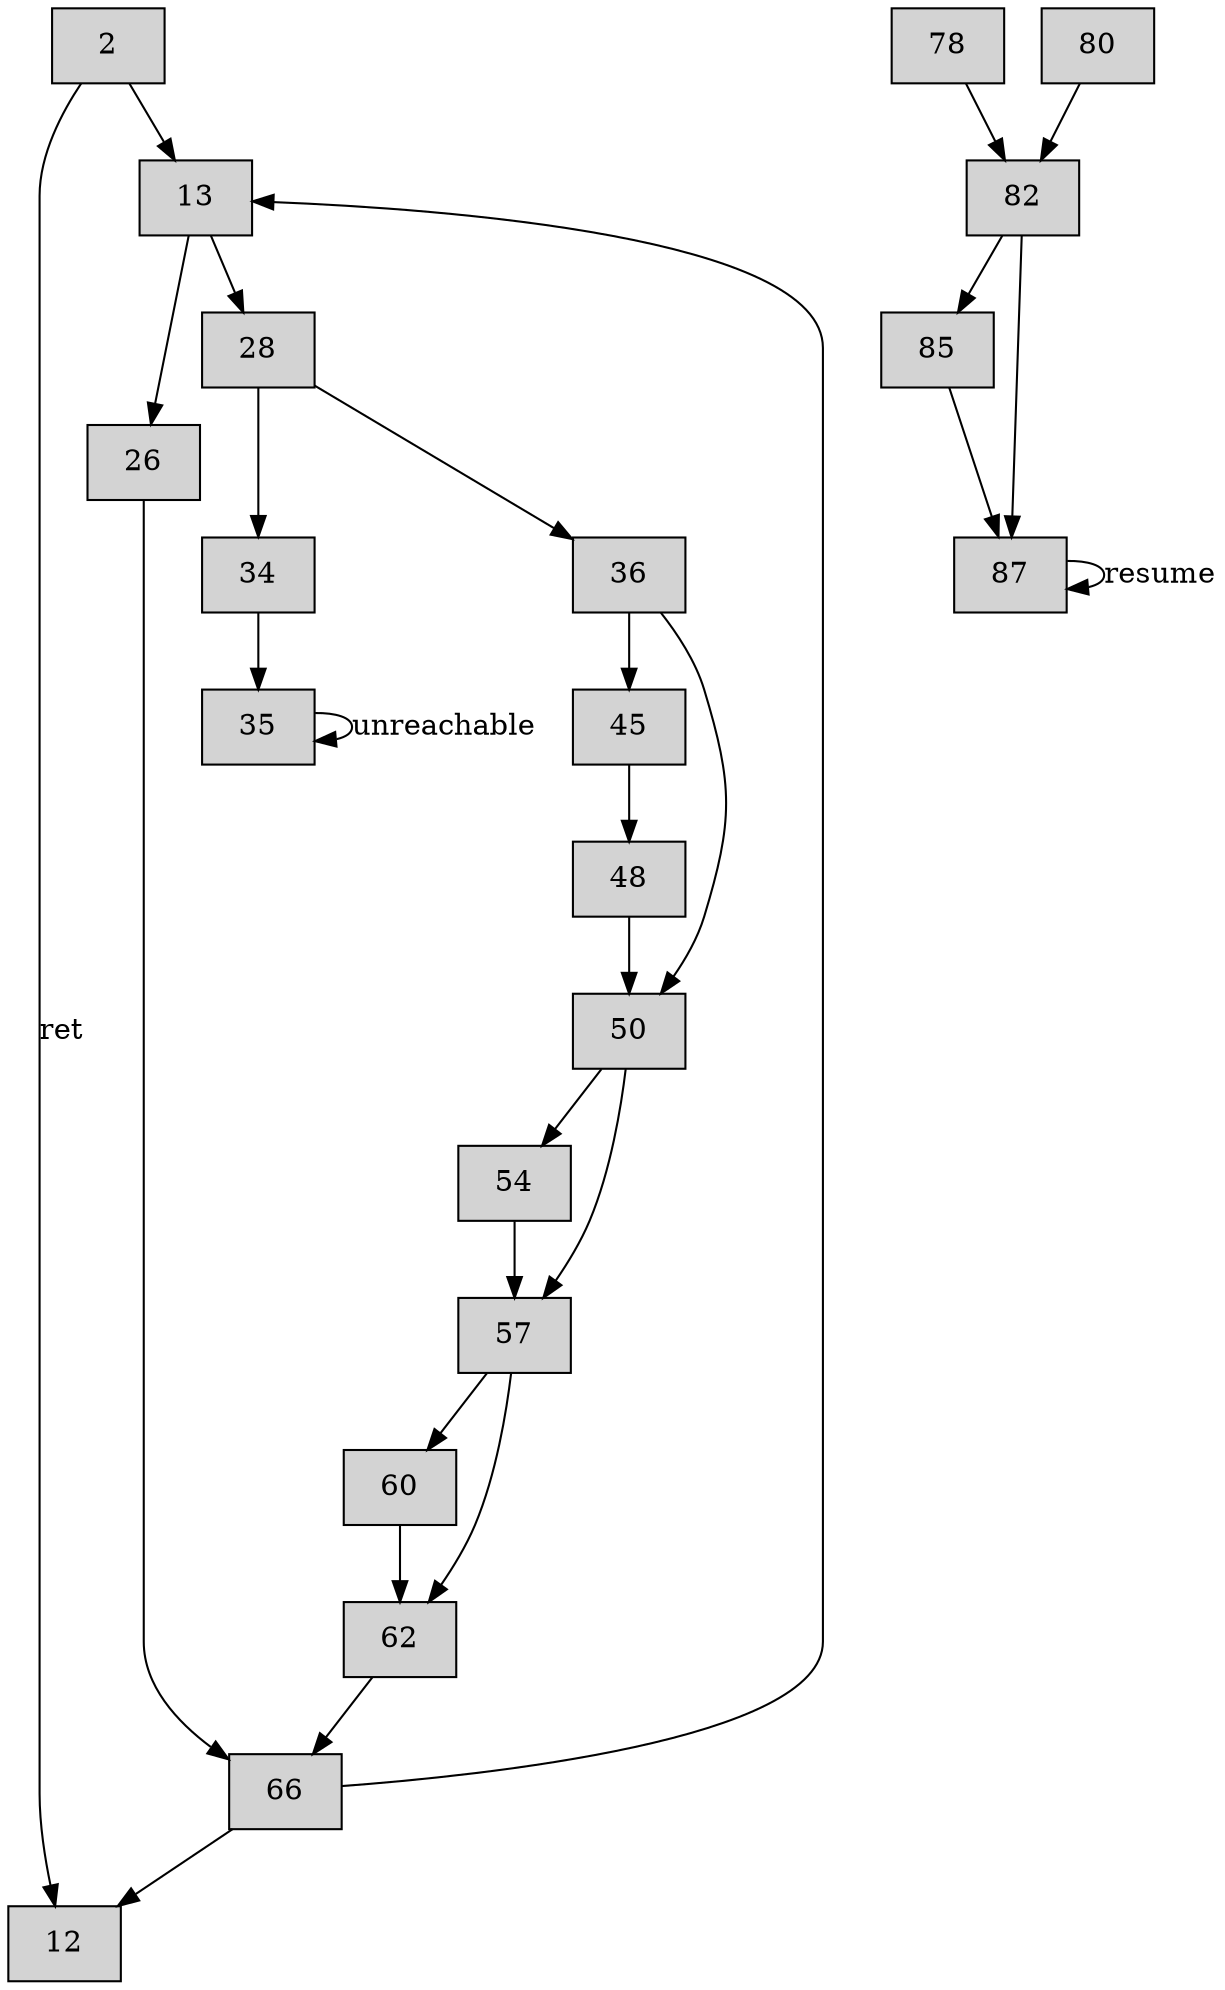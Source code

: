 digraph CFG {
    node [shape=box, style=filled];

    // Nodes
    start [label="2"];
    node12 [label="12"];
    node13 [label="13"];
    node26 [label="26"];
    node28 [label="28"];
    node34 [label="34"];
    node35 [label="35"];
    node36 [label="36"];
    node45 [label="45"];
    node48 [label="48"];
    node50 [label="50"];
    node54 [label="54"];
    node57 [label="57"];
    node60 [label="60"];
    node62 [label="62"];
    node66 [label="66"];
    node78 [label="78"];
    node80 [label="80"];
    node82 [label="82"];
    node85 [label="85"];
    node87 [label="87"];

    // Edges
    start -> node12 [label="ret"];
    start -> node13 [label=""];
    
    node13 -> node26 [label=""];
    node13 -> node28 [label=""];
    
    node26 -> node66 [label=""];
    
    node28 -> node34 [label=""];
    node28 -> node36 [label=""];
    
    node34 -> node35 [label=""];
    
    node35 -> node35 [label="unreachable"];
    
    node36 -> node45 [label=""];
    node36 -> node50 [label=""];
    
    node45 -> node48 [label=""];
    
    node48 -> node50 [label=""];
    
    node50 -> node54 [label=""];
    node50 -> node57 [label=""];
    
    node54 -> node57 [label=""];
    
    node57 -> node60 [label=""];
    node57 -> node62 [label=""];
    
    node60 -> node62 [label=""];
    
    node62 -> node66 [label=""];
    
    node66 -> node13 [label=""];
    node66 -> node12 [label=""];
    
    node78 -> node82 [label=""];
    node80 -> node82 [label=""];
    
    node82 -> node85 [label=""];
    node82 -> node87 [label=""];
    
    node85 -> node87 [label=""];
    
    node87 -> node87 [label="resume"];
}